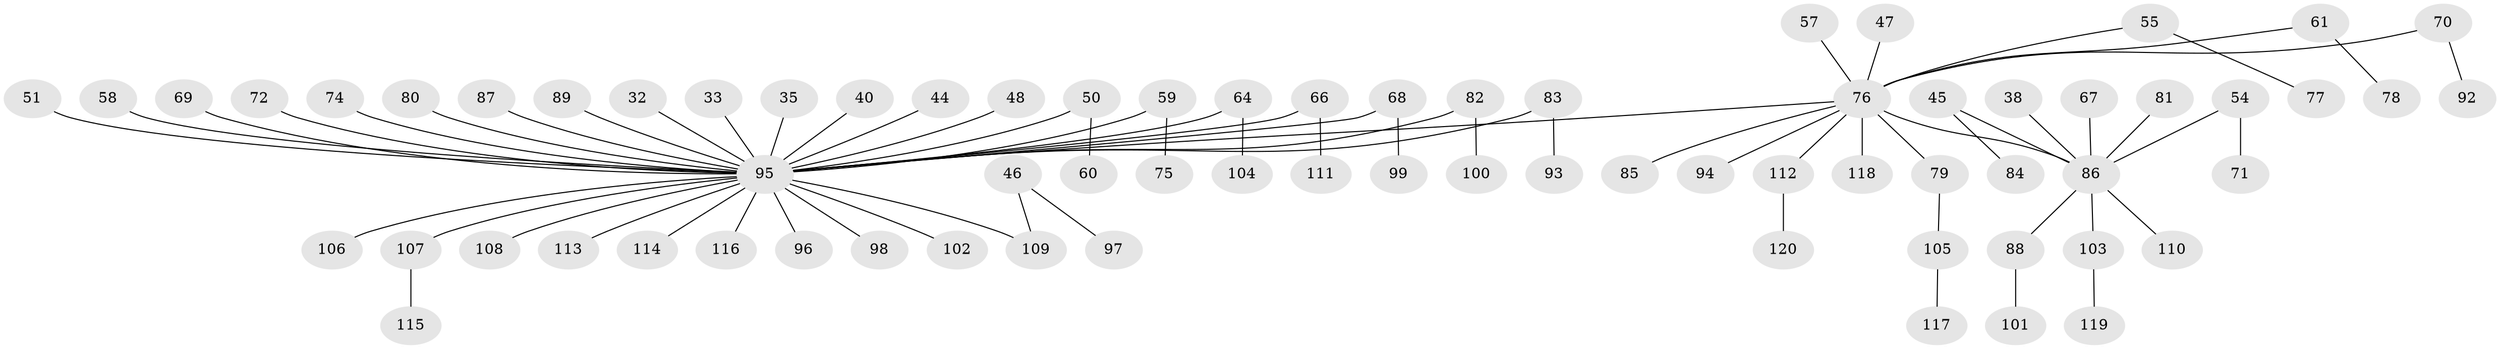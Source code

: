 // original degree distribution, {2: 0.2833333333333333, 4: 0.09166666666666666, 7: 0.008333333333333333, 6: 0.025, 3: 0.09166666666666666, 5: 0.016666666666666666, 1: 0.48333333333333334}
// Generated by graph-tools (version 1.1) at 2025/56/03/04/25 21:56:23]
// undirected, 72 vertices, 71 edges
graph export_dot {
graph [start="1"]
  node [color=gray90,style=filled];
  32;
  33;
  35;
  38;
  40;
  44;
  45 [super="+31"];
  46;
  47;
  48;
  50;
  51;
  54;
  55;
  57;
  58;
  59;
  60;
  61;
  64;
  66;
  67;
  68;
  69;
  70;
  71;
  72;
  74;
  75;
  76 [super="+41+49"];
  77;
  78;
  79;
  80;
  81;
  82 [super="+42+73+65"];
  83;
  84;
  85;
  86 [super="+37+43+36"];
  87;
  88;
  89;
  92;
  93;
  94;
  95 [super="+13+22+53+91+62+1+56+25+23+19+30"];
  96;
  97;
  98 [super="+7"];
  99;
  100;
  101;
  102;
  103;
  104;
  105;
  106;
  107;
  108;
  109 [super="+39"];
  110;
  111;
  112;
  113;
  114;
  115;
  116;
  117;
  118;
  119;
  120;
  32 -- 95;
  33 -- 95;
  35 -- 95;
  38 -- 86;
  40 -- 95;
  44 -- 95;
  45 -- 84;
  45 -- 86;
  46 -- 97;
  46 -- 109;
  47 -- 76;
  48 -- 95;
  50 -- 60;
  50 -- 95;
  51 -- 95;
  54 -- 71;
  54 -- 86;
  55 -- 77;
  55 -- 76;
  57 -- 76;
  58 -- 95;
  59 -- 75;
  59 -- 95;
  61 -- 78;
  61 -- 76;
  64 -- 104;
  64 -- 95;
  66 -- 111;
  66 -- 95;
  67 -- 86;
  68 -- 99;
  68 -- 95;
  69 -- 95;
  70 -- 92;
  70 -- 76;
  72 -- 95;
  74 -- 95;
  76 -- 118;
  76 -- 79;
  76 -- 112;
  76 -- 85;
  76 -- 86;
  76 -- 94;
  76 -- 95;
  79 -- 105;
  80 -- 95;
  81 -- 86;
  82 -- 95;
  82 -- 100;
  83 -- 93;
  83 -- 95;
  86 -- 103;
  86 -- 110;
  86 -- 88;
  87 -- 95;
  88 -- 101;
  89 -- 95;
  95 -- 96;
  95 -- 114;
  95 -- 102;
  95 -- 116;
  95 -- 106;
  95 -- 107;
  95 -- 98;
  95 -- 113;
  95 -- 108;
  95 -- 109;
  103 -- 119;
  105 -- 117;
  107 -- 115;
  112 -- 120;
}
